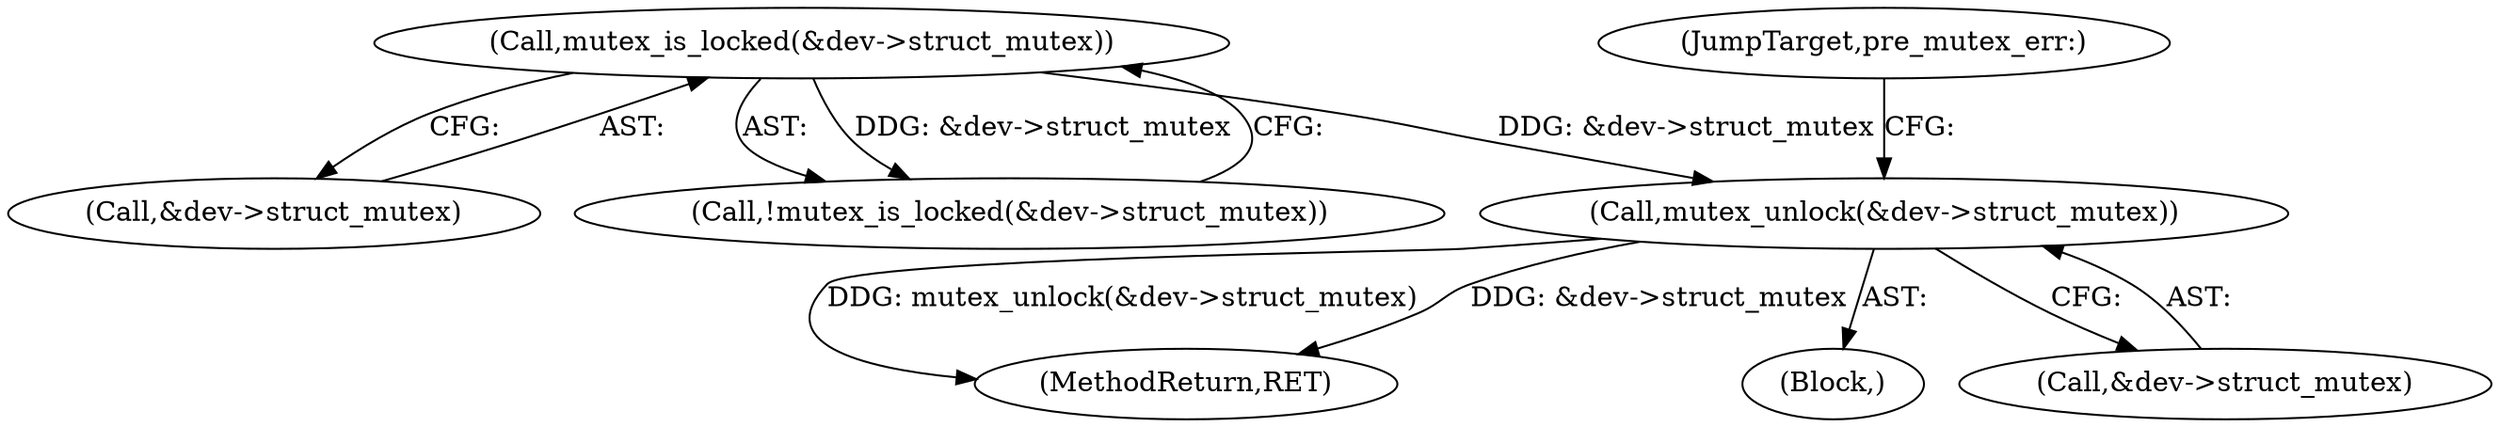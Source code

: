 digraph "0_linux_44afb3a04391a74309d16180d1e4f8386fdfa745@API" {
"1000824" [label="(Call,mutex_unlock(&dev->struct_mutex))"];
"1000585" [label="(Call,mutex_is_locked(&dev->struct_mutex))"];
"1000834" [label="(MethodReturn,RET)"];
"1000829" [label="(JumpTarget,pre_mutex_err:)"];
"1000114" [label="(Block,)"];
"1000586" [label="(Call,&dev->struct_mutex)"];
"1000824" [label="(Call,mutex_unlock(&dev->struct_mutex))"];
"1000825" [label="(Call,&dev->struct_mutex)"];
"1000585" [label="(Call,mutex_is_locked(&dev->struct_mutex))"];
"1000584" [label="(Call,!mutex_is_locked(&dev->struct_mutex))"];
"1000824" -> "1000114"  [label="AST: "];
"1000824" -> "1000825"  [label="CFG: "];
"1000825" -> "1000824"  [label="AST: "];
"1000829" -> "1000824"  [label="CFG: "];
"1000824" -> "1000834"  [label="DDG: mutex_unlock(&dev->struct_mutex)"];
"1000824" -> "1000834"  [label="DDG: &dev->struct_mutex"];
"1000585" -> "1000824"  [label="DDG: &dev->struct_mutex"];
"1000585" -> "1000584"  [label="AST: "];
"1000585" -> "1000586"  [label="CFG: "];
"1000586" -> "1000585"  [label="AST: "];
"1000584" -> "1000585"  [label="CFG: "];
"1000585" -> "1000584"  [label="DDG: &dev->struct_mutex"];
}
